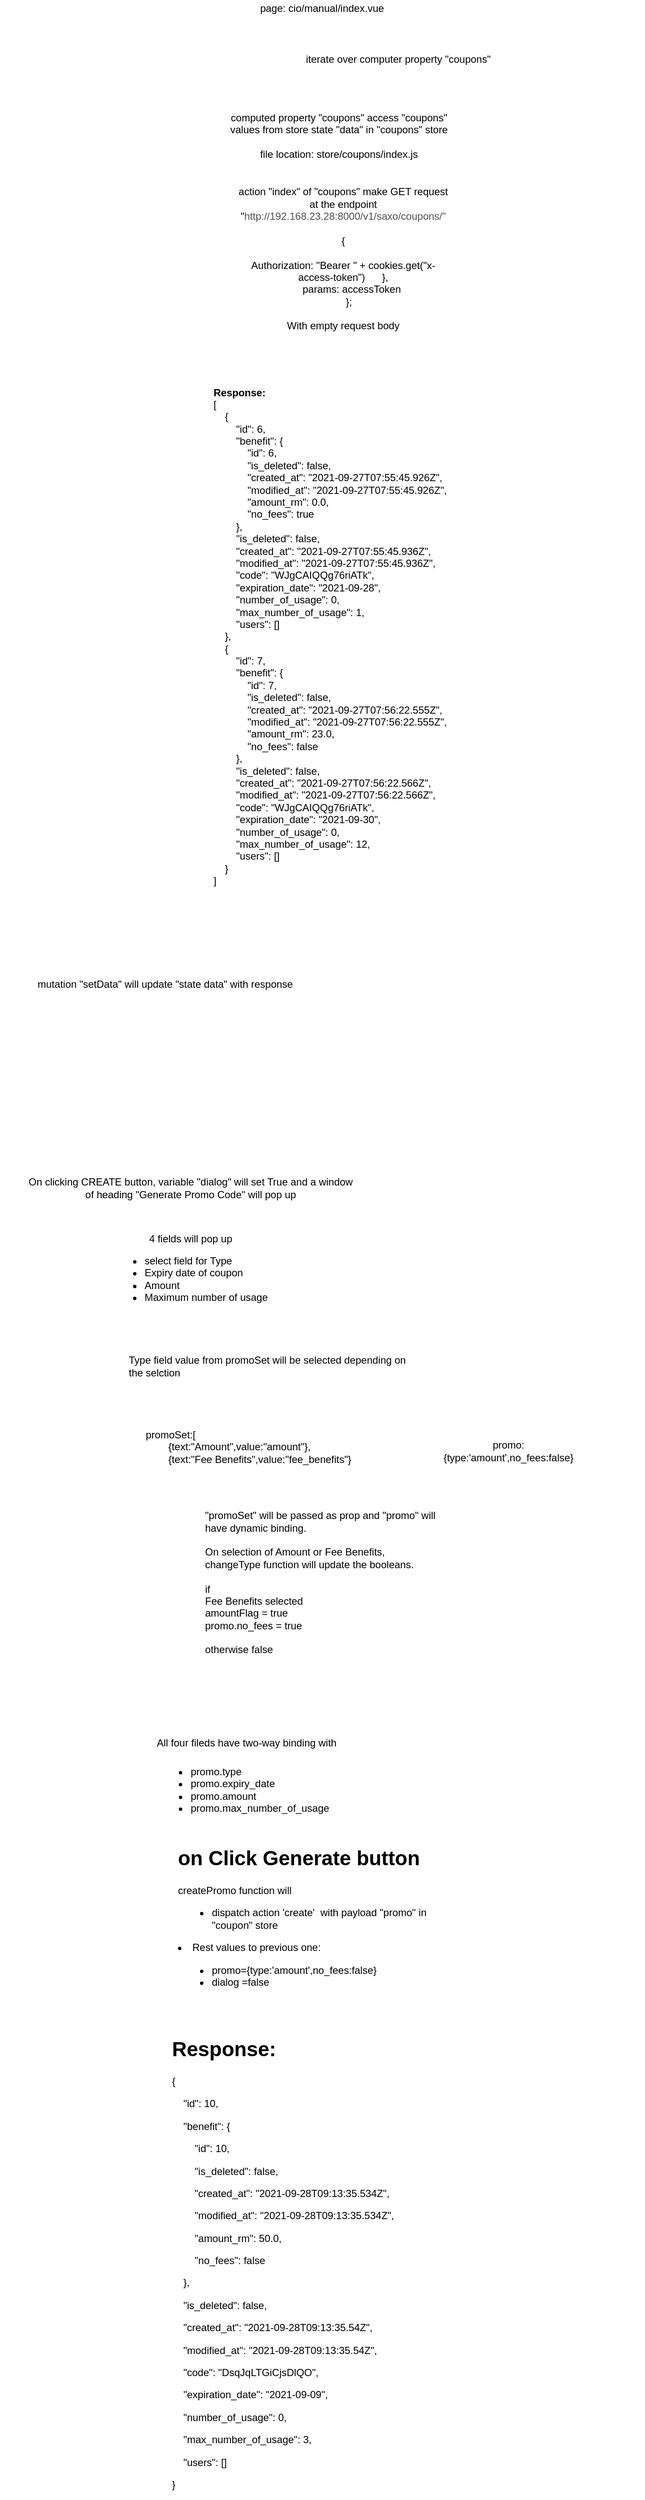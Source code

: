 <mxfile version="15.3.5" type="github">
  <diagram id="a9izbRfq0SU552fFDoHC" name="Page-1">
    <mxGraphModel dx="796" dy="493" grid="1" gridSize="10" guides="1" tooltips="1" connect="1" arrows="1" fold="1" page="1" pageScale="1" pageWidth="850" pageHeight="1100" math="0" shadow="0">
      <root>
        <mxCell id="0" />
        <mxCell id="1" parent="0" />
        <mxCell id="eP0lufbsr8X0sNE1XfRG-1" value="page: cio/manual/index.vue" style="text;html=1;strokeColor=none;fillColor=none;align=center;verticalAlign=middle;whiteSpace=wrap;rounded=0;hachureGap=4;pointerEvents=0;" vertex="1" parent="1">
          <mxGeometry x="290" y="80" width="220" height="20" as="geometry" />
        </mxCell>
        <mxCell id="eP0lufbsr8X0sNE1XfRG-2" value="iterate over computer property &quot;coupons&quot;&lt;br&gt;" style="text;html=1;strokeColor=none;fillColor=none;align=center;verticalAlign=middle;whiteSpace=wrap;rounded=0;hachureGap=4;pointerEvents=0;" vertex="1" parent="1">
          <mxGeometry x="360" y="140" width="260" height="20" as="geometry" />
        </mxCell>
        <mxCell id="eP0lufbsr8X0sNE1XfRG-4" value="computed property &quot;coupons&quot; access &quot;coupons&quot; values from store state &quot;data&quot; in &quot;coupons&quot; store&lt;br&gt;&lt;br&gt;file location: store/coupons/index.js" style="text;html=1;strokeColor=none;fillColor=none;align=center;verticalAlign=middle;whiteSpace=wrap;rounded=0;hachureGap=4;pointerEvents=0;" vertex="1" parent="1">
          <mxGeometry x="290" y="210" width="260" height="60" as="geometry" />
        </mxCell>
        <mxCell id="eP0lufbsr8X0sNE1XfRG-5" value="action &quot;index&quot; of &quot;coupons&quot; make GET request at the endpoint &quot;&lt;span style=&quot;color: rgb(80 , 80 , 80) ; font-family: &amp;#34;opensans&amp;#34; , &amp;#34;helvetica&amp;#34; , &amp;#34;arial&amp;#34; , sans-serif ; background-color: rgb(255 , 255 , 255)&quot;&gt;http://192.168.23.28:8000/v1/saxo/coupons/&quot;&lt;br&gt;&lt;br&gt;&lt;/span&gt;&lt;div&gt;{&lt;/div&gt;&lt;div&gt;&lt;br&gt;&lt;/div&gt;&lt;div&gt;Authorization: &quot;Bearer &quot; + cookies.get(&quot;x-access-token&quot;)&amp;nbsp; &amp;nbsp; &amp;nbsp; },&lt;/div&gt;&lt;div&gt;&amp;nbsp; &amp;nbsp; &amp;nbsp; params: accessToken&lt;/div&gt;&lt;div&gt;&amp;nbsp; &amp;nbsp; };&lt;/div&gt;&lt;div&gt;&lt;br&gt;&lt;/div&gt;&lt;div&gt;With empty request body&lt;/div&gt;" style="text;html=1;strokeColor=none;fillColor=none;align=center;verticalAlign=middle;whiteSpace=wrap;rounded=0;hachureGap=4;pointerEvents=0;" vertex="1" parent="1">
          <mxGeometry x="295" y="300" width="260" height="170" as="geometry" />
        </mxCell>
        <mxCell id="eP0lufbsr8X0sNE1XfRG-6" value="&lt;b&gt;Response:&lt;/b&gt;&lt;br&gt;&lt;div&gt;[&lt;/div&gt;&lt;div&gt;&amp;nbsp; &amp;nbsp; {&lt;/div&gt;&lt;div&gt;&amp;nbsp; &amp;nbsp; &amp;nbsp; &amp;nbsp; &quot;id&quot;: 6,&lt;/div&gt;&lt;div&gt;&amp;nbsp; &amp;nbsp; &amp;nbsp; &amp;nbsp; &quot;benefit&quot;: {&lt;/div&gt;&lt;div&gt;&amp;nbsp; &amp;nbsp; &amp;nbsp; &amp;nbsp; &amp;nbsp; &amp;nbsp; &quot;id&quot;: 6,&lt;/div&gt;&lt;div&gt;&amp;nbsp; &amp;nbsp; &amp;nbsp; &amp;nbsp; &amp;nbsp; &amp;nbsp; &quot;is_deleted&quot;: false,&lt;/div&gt;&lt;div&gt;&amp;nbsp; &amp;nbsp; &amp;nbsp; &amp;nbsp; &amp;nbsp; &amp;nbsp; &quot;created_at&quot;: &quot;2021-09-27T07:55:45.926Z&quot;,&lt;/div&gt;&lt;div&gt;&amp;nbsp; &amp;nbsp; &amp;nbsp; &amp;nbsp; &amp;nbsp; &amp;nbsp; &quot;modified_at&quot;: &quot;2021-09-27T07:55:45.926Z&quot;,&lt;/div&gt;&lt;div&gt;&amp;nbsp; &amp;nbsp; &amp;nbsp; &amp;nbsp; &amp;nbsp; &amp;nbsp; &quot;amount_rm&quot;: 0.0,&lt;/div&gt;&lt;div&gt;&amp;nbsp; &amp;nbsp; &amp;nbsp; &amp;nbsp; &amp;nbsp; &amp;nbsp; &quot;no_fees&quot;: true&lt;/div&gt;&lt;div&gt;&amp;nbsp; &amp;nbsp; &amp;nbsp; &amp;nbsp; },&lt;/div&gt;&lt;div&gt;&amp;nbsp; &amp;nbsp; &amp;nbsp; &amp;nbsp; &quot;is_deleted&quot;: false,&lt;/div&gt;&lt;div&gt;&amp;nbsp; &amp;nbsp; &amp;nbsp; &amp;nbsp; &quot;created_at&quot;: &quot;2021-09-27T07:55:45.936Z&quot;,&lt;/div&gt;&lt;div&gt;&amp;nbsp; &amp;nbsp; &amp;nbsp; &amp;nbsp; &quot;modified_at&quot;: &quot;2021-09-27T07:55:45.936Z&quot;,&lt;/div&gt;&lt;div&gt;&amp;nbsp; &amp;nbsp; &amp;nbsp; &amp;nbsp; &quot;code&quot;: &quot;WJgCAIQQg76riATk&quot;,&lt;/div&gt;&lt;div&gt;&amp;nbsp; &amp;nbsp; &amp;nbsp; &amp;nbsp; &quot;expiration_date&quot;: &quot;2021-09-28&quot;,&lt;/div&gt;&lt;div&gt;&amp;nbsp; &amp;nbsp; &amp;nbsp; &amp;nbsp; &quot;number_of_usage&quot;: 0,&lt;/div&gt;&lt;div&gt;&amp;nbsp; &amp;nbsp; &amp;nbsp; &amp;nbsp; &quot;max_number_of_usage&quot;: 1,&lt;/div&gt;&lt;div&gt;&amp;nbsp; &amp;nbsp; &amp;nbsp; &amp;nbsp; &quot;users&quot;: []&lt;/div&gt;&lt;div&gt;&amp;nbsp; &amp;nbsp; },&lt;/div&gt;&lt;div&gt;&amp;nbsp; &amp;nbsp; {&lt;/div&gt;&lt;div&gt;&amp;nbsp; &amp;nbsp; &amp;nbsp; &amp;nbsp; &quot;id&quot;: 7,&lt;/div&gt;&lt;div&gt;&amp;nbsp; &amp;nbsp; &amp;nbsp; &amp;nbsp; &quot;benefit&quot;: {&lt;/div&gt;&lt;div&gt;&amp;nbsp; &amp;nbsp; &amp;nbsp; &amp;nbsp; &amp;nbsp; &amp;nbsp; &quot;id&quot;: 7,&lt;/div&gt;&lt;div&gt;&amp;nbsp; &amp;nbsp; &amp;nbsp; &amp;nbsp; &amp;nbsp; &amp;nbsp; &quot;is_deleted&quot;: false,&lt;/div&gt;&lt;div&gt;&amp;nbsp; &amp;nbsp; &amp;nbsp; &amp;nbsp; &amp;nbsp; &amp;nbsp; &quot;created_at&quot;: &quot;2021-09-27T07:56:22.555Z&quot;,&lt;/div&gt;&lt;div&gt;&amp;nbsp; &amp;nbsp; &amp;nbsp; &amp;nbsp; &amp;nbsp; &amp;nbsp; &quot;modified_at&quot;: &quot;2021-09-27T07:56:22.555Z&quot;,&lt;/div&gt;&lt;div&gt;&amp;nbsp; &amp;nbsp; &amp;nbsp; &amp;nbsp; &amp;nbsp; &amp;nbsp; &quot;amount_rm&quot;: 23.0,&lt;/div&gt;&lt;div&gt;&amp;nbsp; &amp;nbsp; &amp;nbsp; &amp;nbsp; &amp;nbsp; &amp;nbsp; &quot;no_fees&quot;: false&lt;/div&gt;&lt;div&gt;&amp;nbsp; &amp;nbsp; &amp;nbsp; &amp;nbsp; },&lt;/div&gt;&lt;div&gt;&amp;nbsp; &amp;nbsp; &amp;nbsp; &amp;nbsp; &quot;is_deleted&quot;: false,&lt;/div&gt;&lt;div&gt;&amp;nbsp; &amp;nbsp; &amp;nbsp; &amp;nbsp; &quot;created_at&quot;: &quot;2021-09-27T07:56:22.566Z&quot;,&lt;/div&gt;&lt;div&gt;&amp;nbsp; &amp;nbsp; &amp;nbsp; &amp;nbsp; &quot;modified_at&quot;: &quot;2021-09-27T07:56:22.566Z&quot;,&lt;/div&gt;&lt;div&gt;&amp;nbsp; &amp;nbsp; &amp;nbsp; &amp;nbsp; &quot;code&quot;: &quot;WJgCAIQQg76riATk&quot;,&lt;/div&gt;&lt;div&gt;&amp;nbsp; &amp;nbsp; &amp;nbsp; &amp;nbsp; &quot;expiration_date&quot;: &quot;2021-09-30&quot;,&lt;/div&gt;&lt;div&gt;&amp;nbsp; &amp;nbsp; &amp;nbsp; &amp;nbsp; &quot;number_of_usage&quot;: 0,&lt;/div&gt;&lt;div&gt;&amp;nbsp; &amp;nbsp; &amp;nbsp; &amp;nbsp; &quot;max_number_of_usage&quot;: 12,&lt;/div&gt;&lt;div&gt;&amp;nbsp; &amp;nbsp; &amp;nbsp; &amp;nbsp; &quot;users&quot;: []&lt;/div&gt;&lt;div&gt;&amp;nbsp; &amp;nbsp; }&lt;/div&gt;&lt;div&gt;]&lt;/div&gt;" style="text;html=1;strokeColor=none;fillColor=none;align=left;verticalAlign=middle;whiteSpace=wrap;rounded=0;hachureGap=4;pointerEvents=0;" vertex="1" parent="1">
          <mxGeometry x="270" y="530" width="350" height="600" as="geometry" />
        </mxCell>
        <mxCell id="eP0lufbsr8X0sNE1XfRG-7" value="&lt;div style=&quot;text-align: left&quot;&gt;&lt;br&gt;&lt;/div&gt;" style="text;html=1;strokeColor=none;fillColor=none;align=center;verticalAlign=middle;whiteSpace=wrap;rounded=0;hachureGap=4;pointerEvents=0;" vertex="1" parent="1">
          <mxGeometry x="620" y="330" width="160" height="170" as="geometry" />
        </mxCell>
        <mxCell id="eP0lufbsr8X0sNE1XfRG-8" value="mutation &quot;setData&quot; will update &quot;state data&quot; with response" style="text;html=1;strokeColor=none;fillColor=none;align=center;verticalAlign=middle;whiteSpace=wrap;rounded=0;hachureGap=4;pointerEvents=0;" vertex="1" parent="1">
          <mxGeometry x="20" y="1230" width="390" height="20" as="geometry" />
        </mxCell>
        <mxCell id="eP0lufbsr8X0sNE1XfRG-9" value="On clicking CREATE button, variable &quot;dialog&quot; will set True and a window of heading &quot;Generate Promo Code&quot; will pop up" style="text;html=1;strokeColor=none;fillColor=none;align=center;verticalAlign=middle;whiteSpace=wrap;rounded=0;hachureGap=4;pointerEvents=0;" vertex="1" parent="1">
          <mxGeometry x="50" y="1450" width="390" height="60" as="geometry" />
        </mxCell>
        <mxCell id="eP0lufbsr8X0sNE1XfRG-10" value="4 fields will pop up&lt;br&gt;&lt;ul&gt;&lt;li style=&quot;text-align: left&quot;&gt;select field for Type&lt;/li&gt;&lt;li style=&quot;text-align: left&quot;&gt;Expiry date of coupon&lt;/li&gt;&lt;li style=&quot;text-align: left&quot;&gt;Amount&lt;/li&gt;&lt;li style=&quot;text-align: left&quot;&gt;Maximum number of usage&amp;nbsp;&lt;/li&gt;&lt;/ul&gt;" style="text;html=1;strokeColor=none;fillColor=none;align=center;verticalAlign=middle;whiteSpace=wrap;rounded=0;hachureGap=4;pointerEvents=0;" vertex="1" parent="1">
          <mxGeometry x="50" y="1530" width="390" height="100" as="geometry" />
        </mxCell>
        <mxCell id="eP0lufbsr8X0sNE1XfRG-11" value="promoSet:[&lt;br&gt;&amp;nbsp; &amp;nbsp; &amp;nbsp; &amp;nbsp; {text:&quot;Amount&quot;,value:&quot;amount&quot;},&lt;br&gt;&amp;nbsp; &amp;nbsp; &amp;nbsp; &amp;nbsp; {text:&quot;Fee Benefits&quot;,value:&quot;fee_benefits&quot;}" style="text;html=1;strokeColor=none;fillColor=none;align=left;verticalAlign=middle;whiteSpace=wrap;rounded=0;hachureGap=4;pointerEvents=0;" vertex="1" parent="1">
          <mxGeometry x="190" y="1730" width="260" height="110" as="geometry" />
        </mxCell>
        <mxCell id="eP0lufbsr8X0sNE1XfRG-12" value="Type field value from promoSet will be selected depending on the selction&amp;nbsp;" style="text;html=1;strokeColor=none;fillColor=none;align=left;verticalAlign=middle;whiteSpace=wrap;rounded=0;hachureGap=4;pointerEvents=0;" vertex="1" parent="1">
          <mxGeometry x="170" y="1670" width="330" height="40" as="geometry" />
        </mxCell>
        <mxCell id="eP0lufbsr8X0sNE1XfRG-13" value="promo:{type:&#39;amount&#39;,no_fees:false}" style="text;html=1;strokeColor=none;fillColor=none;align=center;verticalAlign=middle;whiteSpace=wrap;rounded=0;hachureGap=4;pointerEvents=0;" vertex="1" parent="1">
          <mxGeometry x="530" y="1740" width="180" height="100" as="geometry" />
        </mxCell>
        <mxCell id="eP0lufbsr8X0sNE1XfRG-14" value="&quot;promoSet&quot; will be passed as prop and &quot;promo&quot; will have dynamic binding.&lt;br&gt;&lt;br&gt;&lt;div&gt;&lt;span&gt;On selection of Amount or Fee&amp;nbsp;&lt;/span&gt;&lt;span&gt;Benefits, changeType function will update the booleans.&lt;/span&gt;&lt;/div&gt;&lt;div&gt;&lt;span&gt;&lt;br&gt;&lt;/span&gt;&lt;/div&gt;&lt;div&gt;&lt;span&gt;if&amp;nbsp;&lt;/span&gt;&lt;/div&gt;Fee Benefits selected&lt;div&gt;&lt;span&gt;amountFlag = true&lt;/span&gt;&lt;/div&gt;&lt;div&gt;promo.no_fees = true&lt;/div&gt;&lt;div&gt;&lt;br&gt;&lt;/div&gt;&lt;div&gt;otherwise false&lt;/div&gt;" style="text;html=1;strokeColor=none;fillColor=none;align=left;verticalAlign=middle;whiteSpace=wrap;rounded=0;hachureGap=4;pointerEvents=0;" vertex="1" parent="1">
          <mxGeometry x="260" y="1860" width="280" height="170" as="geometry" />
        </mxCell>
        <mxCell id="eP0lufbsr8X0sNE1XfRG-17" value="&lt;h1&gt;&lt;span style=&quot;font-size: 12px ; font-weight: normal&quot;&gt;All four fileds have two-way binding with&lt;/span&gt;&lt;br&gt;&lt;/h1&gt;&lt;p&gt;&lt;/p&gt;&lt;ul&gt;&lt;li&gt;promo.type&lt;/li&gt;&lt;li&gt;promo.expiry_date&lt;/li&gt;&lt;li&gt;promo.amount&lt;br&gt;&lt;/li&gt;&lt;li&gt;promo.max_number_of_usage&lt;br&gt;&lt;/li&gt;&lt;/ul&gt;&lt;p&gt;&lt;/p&gt;" style="text;html=1;strokeColor=none;fillColor=none;spacing=5;spacingTop=-20;whiteSpace=wrap;overflow=hidden;rounded=0;hachureGap=4;pointerEvents=0;" vertex="1" parent="1">
          <mxGeometry x="200" y="2110" width="250" height="160" as="geometry" />
        </mxCell>
        <mxCell id="eP0lufbsr8X0sNE1XfRG-18" value="&lt;h1&gt;on Click Generate button&lt;/h1&gt;&lt;p&gt;createPromo function will&lt;br&gt;&lt;/p&gt;&lt;p&gt;&lt;/p&gt;&lt;ul&gt;&lt;li&gt;dispatch action &#39;create&#39;&amp;nbsp; with payload &quot;promo&quot; in &quot;coupon&quot; store&lt;br&gt;&lt;/li&gt;&lt;/ul&gt;&lt;p&gt;&lt;/p&gt;&lt;li&gt;Rest values to previous one:&lt;/li&gt;&lt;ul&gt;&lt;li&gt;promo={type:&#39;amount&#39;,no_fees:false}&lt;/li&gt;&lt;li&gt;dialog =false&lt;br&gt;&lt;/li&gt;&lt;/ul&gt;" style="text;html=1;strokeColor=none;fillColor=none;spacing=5;spacingTop=-20;whiteSpace=wrap;overflow=hidden;rounded=0;hachureGap=4;pointerEvents=0;" vertex="1" parent="1">
          <mxGeometry x="225" y="2250" width="325" height="200" as="geometry" />
        </mxCell>
        <mxCell id="eP0lufbsr8X0sNE1XfRG-19" value="&lt;h1&gt;Response:&lt;/h1&gt;&lt;p&gt;{&lt;/p&gt;&lt;p&gt;&amp;nbsp; &amp;nbsp; &quot;id&quot;: 10,&lt;/p&gt;&lt;p&gt;&amp;nbsp; &amp;nbsp; &quot;benefit&quot;: {&lt;/p&gt;&lt;p&gt;&amp;nbsp; &amp;nbsp; &amp;nbsp; &amp;nbsp; &quot;id&quot;: 10,&lt;/p&gt;&lt;p&gt;&amp;nbsp; &amp;nbsp; &amp;nbsp; &amp;nbsp; &quot;is_deleted&quot;: false,&lt;/p&gt;&lt;p&gt;&amp;nbsp; &amp;nbsp; &amp;nbsp; &amp;nbsp; &quot;created_at&quot;: &quot;2021-09-28T09:13:35.534Z&quot;,&lt;/p&gt;&lt;p&gt;&amp;nbsp; &amp;nbsp; &amp;nbsp; &amp;nbsp; &quot;modified_at&quot;: &quot;2021-09-28T09:13:35.534Z&quot;,&lt;/p&gt;&lt;p&gt;&amp;nbsp; &amp;nbsp; &amp;nbsp; &amp;nbsp; &quot;amount_rm&quot;: 50.0,&lt;/p&gt;&lt;p&gt;&amp;nbsp; &amp;nbsp; &amp;nbsp; &amp;nbsp; &quot;no_fees&quot;: false&lt;/p&gt;&lt;p&gt;&amp;nbsp; &amp;nbsp; },&lt;/p&gt;&lt;p&gt;&amp;nbsp; &amp;nbsp; &quot;is_deleted&quot;: false,&lt;/p&gt;&lt;p&gt;&amp;nbsp; &amp;nbsp; &quot;created_at&quot;: &quot;2021-09-28T09:13:35.54Z&quot;,&lt;/p&gt;&lt;p&gt;&amp;nbsp; &amp;nbsp; &quot;modified_at&quot;: &quot;2021-09-28T09:13:35.54Z&quot;,&lt;/p&gt;&lt;p&gt;&amp;nbsp; &amp;nbsp; &quot;code&quot;: &quot;DsqJqLTGiCjsDlQO&quot;,&lt;/p&gt;&lt;p&gt;&amp;nbsp; &amp;nbsp; &quot;expiration_date&quot;: &quot;2021-09-09&quot;,&lt;/p&gt;&lt;p&gt;&amp;nbsp; &amp;nbsp; &quot;number_of_usage&quot;: 0,&lt;/p&gt;&lt;p&gt;&amp;nbsp; &amp;nbsp; &quot;max_number_of_usage&quot;: 3,&lt;/p&gt;&lt;p&gt;&amp;nbsp; &amp;nbsp; &quot;users&quot;: []&lt;/p&gt;&lt;p&gt;}&lt;/p&gt;" style="text;html=1;strokeColor=none;fillColor=none;spacing=5;spacingTop=-20;whiteSpace=wrap;overflow=hidden;rounded=0;hachureGap=4;pointerEvents=0;" vertex="1" parent="1">
          <mxGeometry x="217.5" y="2475" width="340" height="550" as="geometry" />
        </mxCell>
      </root>
    </mxGraphModel>
  </diagram>
</mxfile>
